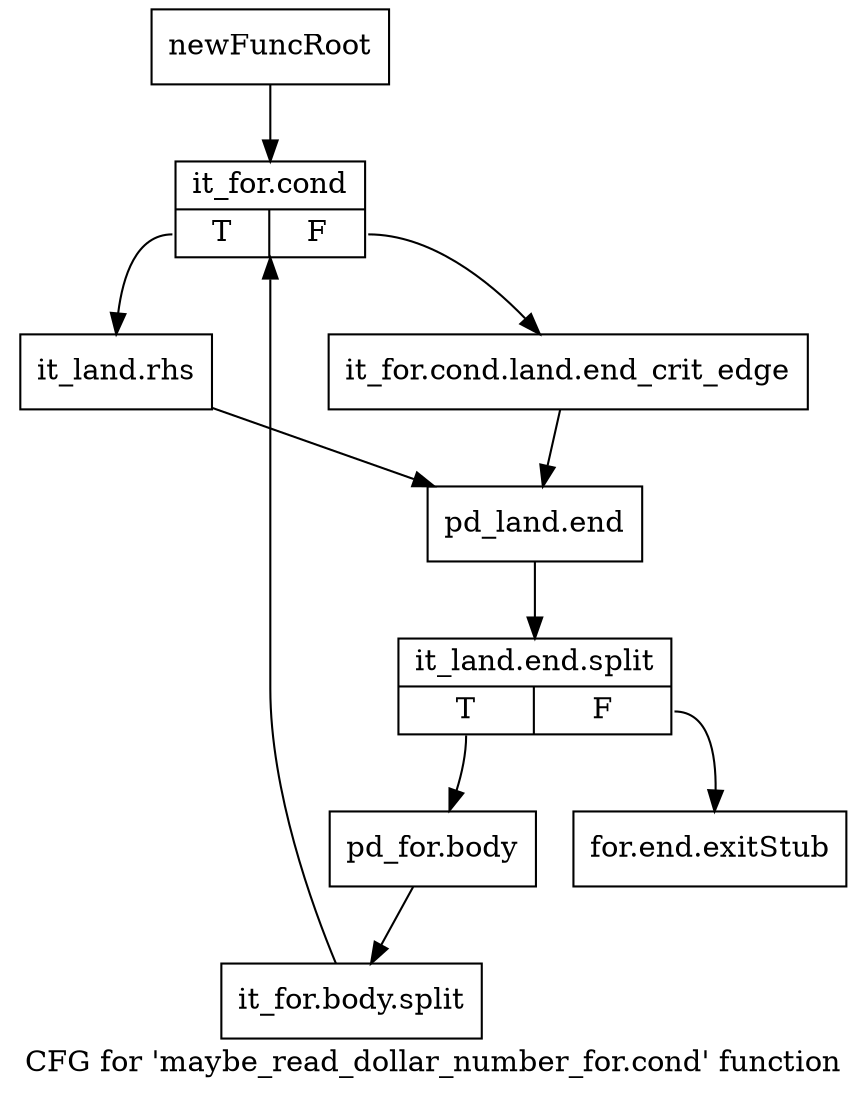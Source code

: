 digraph "CFG for 'maybe_read_dollar_number_for.cond' function" {
	label="CFG for 'maybe_read_dollar_number_for.cond' function";

	Node0xa1b5290 [shape=record,label="{newFuncRoot}"];
	Node0xa1b5290 -> Node0xa1b5330;
	Node0xa1b52e0 [shape=record,label="{for.end.exitStub}"];
	Node0xa1b5330 [shape=record,label="{it_for.cond|{<s0>T|<s1>F}}"];
	Node0xa1b5330:s0 -> Node0xa1b53d0;
	Node0xa1b5330:s1 -> Node0xa1b5380;
	Node0xa1b5380 [shape=record,label="{it_for.cond.land.end_crit_edge}"];
	Node0xa1b5380 -> Node0xa1b5420;
	Node0xa1b53d0 [shape=record,label="{it_land.rhs}"];
	Node0xa1b53d0 -> Node0xa1b5420;
	Node0xa1b5420 [shape=record,label="{pd_land.end}"];
	Node0xa1b5420 -> Node0xf03c080;
	Node0xf03c080 [shape=record,label="{it_land.end.split|{<s0>T|<s1>F}}"];
	Node0xf03c080:s0 -> Node0xa1b5470;
	Node0xf03c080:s1 -> Node0xa1b52e0;
	Node0xa1b5470 [shape=record,label="{pd_for.body}"];
	Node0xa1b5470 -> Node0xf002330;
	Node0xf002330 [shape=record,label="{it_for.body.split}"];
	Node0xf002330 -> Node0xa1b5330;
}
